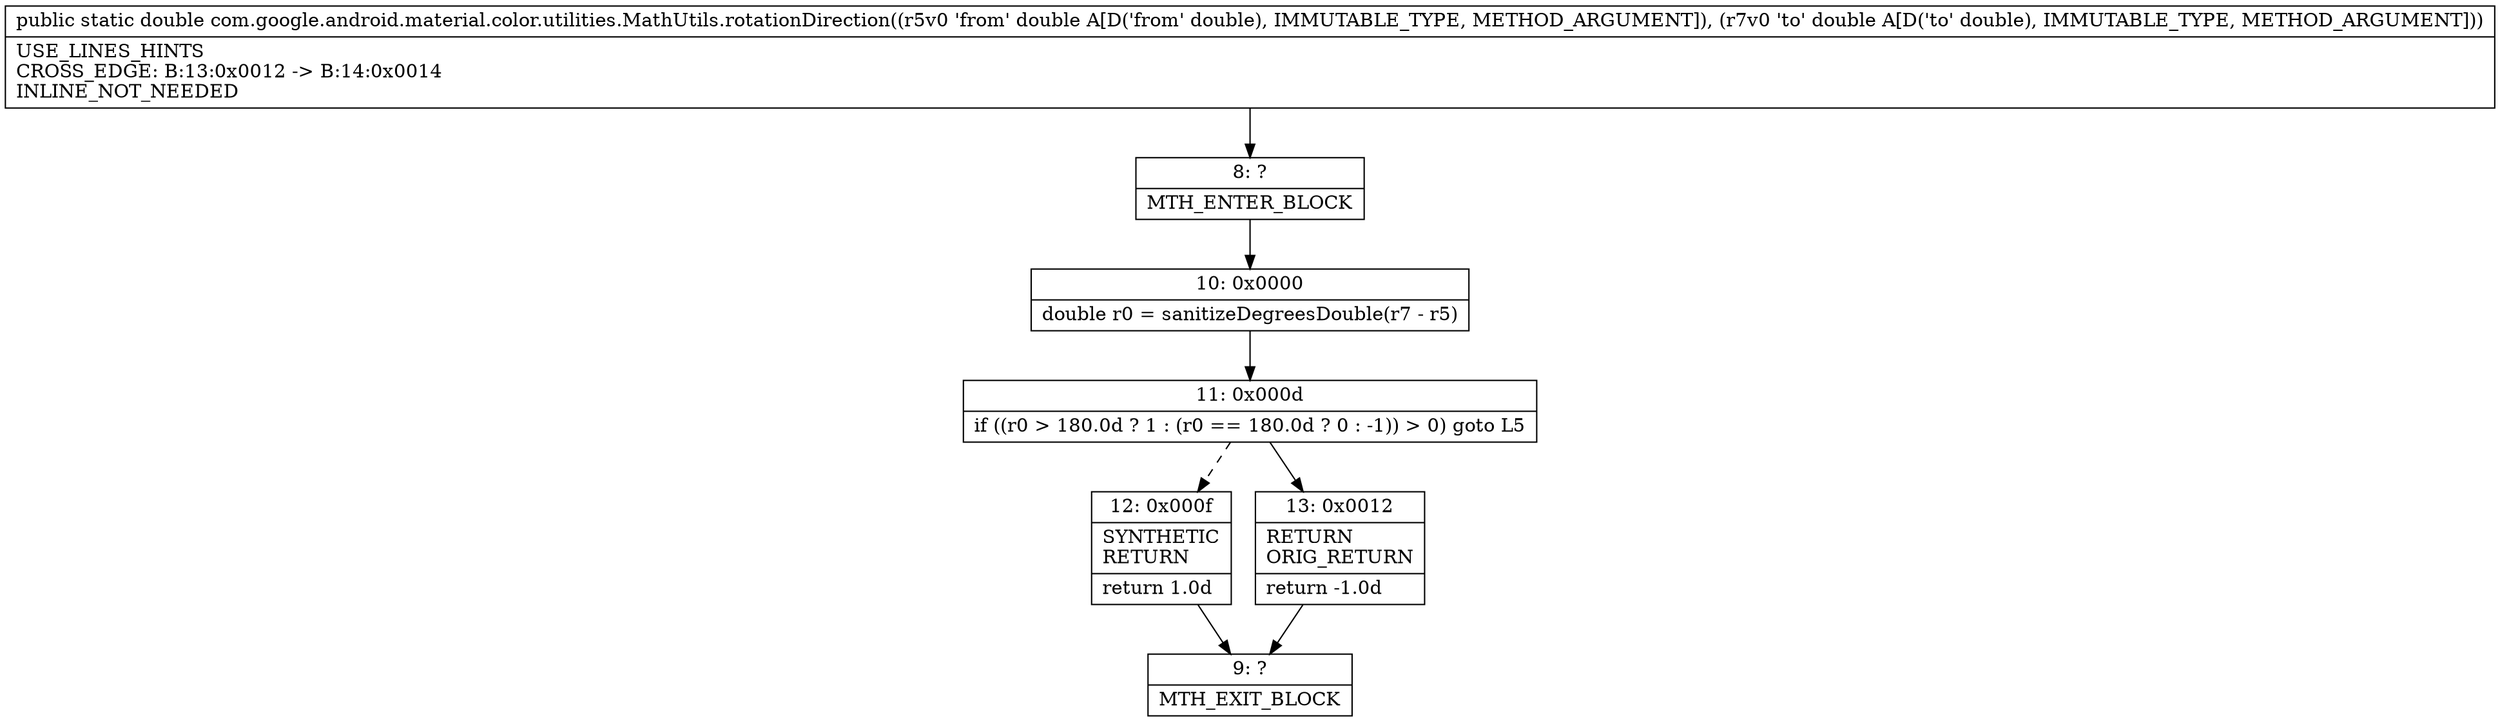 digraph "CFG forcom.google.android.material.color.utilities.MathUtils.rotationDirection(DD)D" {
Node_8 [shape=record,label="{8\:\ ?|MTH_ENTER_BLOCK\l}"];
Node_10 [shape=record,label="{10\:\ 0x0000|double r0 = sanitizeDegreesDouble(r7 \- r5)\l}"];
Node_11 [shape=record,label="{11\:\ 0x000d|if ((r0 \> 180.0d ? 1 : (r0 == 180.0d ? 0 : \-1)) \> 0) goto L5\l}"];
Node_12 [shape=record,label="{12\:\ 0x000f|SYNTHETIC\lRETURN\l|return 1.0d\l}"];
Node_9 [shape=record,label="{9\:\ ?|MTH_EXIT_BLOCK\l}"];
Node_13 [shape=record,label="{13\:\ 0x0012|RETURN\lORIG_RETURN\l|return \-1.0d\l}"];
MethodNode[shape=record,label="{public static double com.google.android.material.color.utilities.MathUtils.rotationDirection((r5v0 'from' double A[D('from' double), IMMUTABLE_TYPE, METHOD_ARGUMENT]), (r7v0 'to' double A[D('to' double), IMMUTABLE_TYPE, METHOD_ARGUMENT]))  | USE_LINES_HINTS\lCROSS_EDGE: B:13:0x0012 \-\> B:14:0x0014\lINLINE_NOT_NEEDED\l}"];
MethodNode -> Node_8;Node_8 -> Node_10;
Node_10 -> Node_11;
Node_11 -> Node_12[style=dashed];
Node_11 -> Node_13;
Node_12 -> Node_9;
Node_13 -> Node_9;
}

